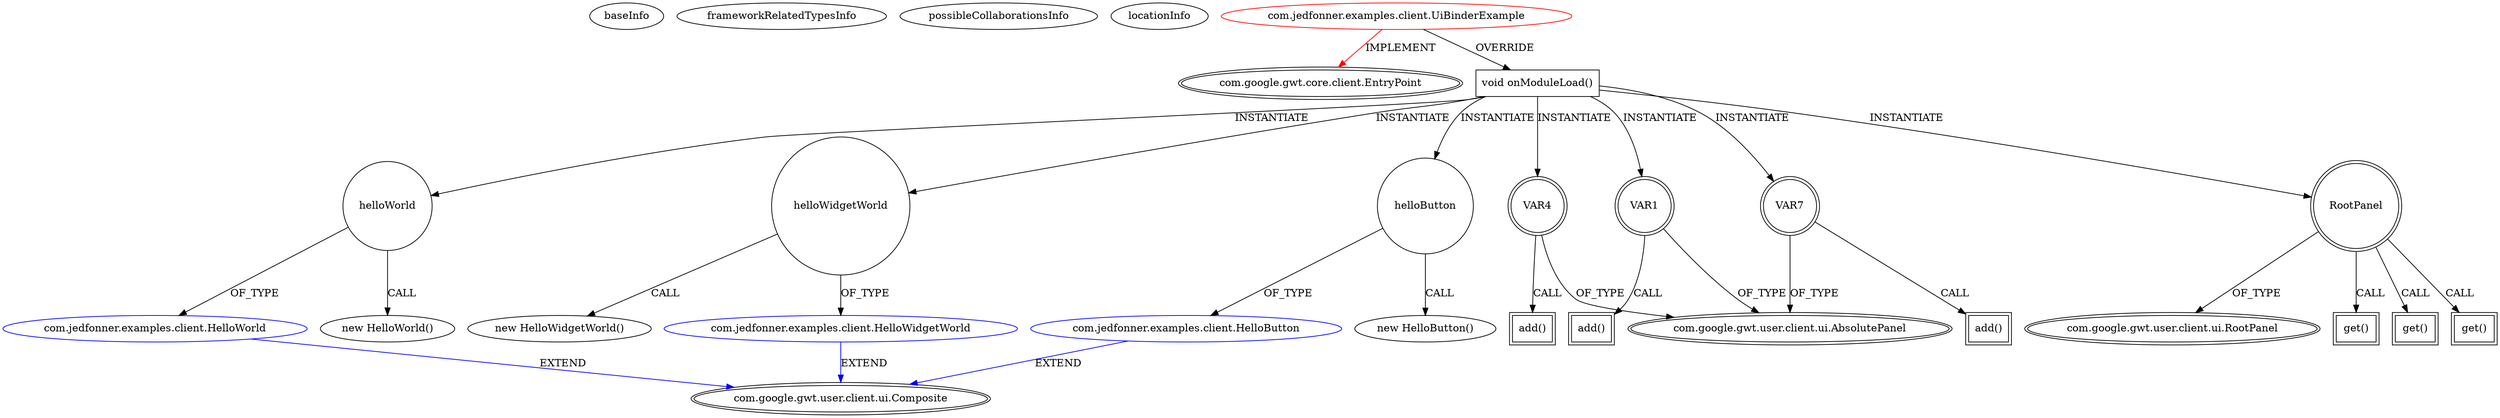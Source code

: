 digraph {
baseInfo[graphId=4713,category="extension_graph",isAnonymous=false,possibleRelation=true]
frameworkRelatedTypesInfo[0="com.google.gwt.core.client.EntryPoint"]
possibleCollaborationsInfo[0="4713~OVERRIDING_METHOD_DECLARATION-INSTANTIATION-~com.google.gwt.core.client.EntryPoint ~com.google.gwt.user.client.ui.Composite ~false~false"]
locationInfo[projectName="yossren-UIBinderExample",filePath="/yossren-UIBinderExample/UIBinderExample-master/src/com/jedfonner/examples/client/UiBinderExample.java",contextSignature="UiBinderExample",graphId="4713"]
0[label="com.jedfonner.examples.client.UiBinderExample",vertexType="ROOT_CLIENT_CLASS_DECLARATION",isFrameworkType=false,color=red]
1[label="com.google.gwt.core.client.EntryPoint",vertexType="FRAMEWORK_INTERFACE_TYPE",isFrameworkType=true,peripheries=2]
2[label="void onModuleLoad()",vertexType="OVERRIDING_METHOD_DECLARATION",isFrameworkType=false,shape=box]
4[label="helloWorld",vertexType="VARIABLE_EXPRESION",isFrameworkType=false,shape=circle]
5[label="com.jedfonner.examples.client.HelloWorld",vertexType="REFERENCE_CLIENT_CLASS_DECLARATION",isFrameworkType=false,color=blue]
6[label="com.google.gwt.user.client.ui.Composite",vertexType="FRAMEWORK_CLASS_TYPE",isFrameworkType=true,peripheries=2]
3[label="new HelloWorld()",vertexType="CONSTRUCTOR_CALL",isFrameworkType=false]
7[label="VAR1",vertexType="VARIABLE_EXPRESION",isFrameworkType=true,peripheries=2,shape=circle]
9[label="com.google.gwt.user.client.ui.AbsolutePanel",vertexType="FRAMEWORK_CLASS_TYPE",isFrameworkType=true,peripheries=2]
8[label="add()",vertexType="INSIDE_CALL",isFrameworkType=true,peripheries=2,shape=box]
10[label="RootPanel",vertexType="VARIABLE_EXPRESION",isFrameworkType=true,peripheries=2,shape=circle]
12[label="com.google.gwt.user.client.ui.RootPanel",vertexType="FRAMEWORK_CLASS_TYPE",isFrameworkType=true,peripheries=2]
11[label="get()",vertexType="INSIDE_CALL",isFrameworkType=true,peripheries=2,shape=box]
14[label="helloWidgetWorld",vertexType="VARIABLE_EXPRESION",isFrameworkType=false,shape=circle]
15[label="com.jedfonner.examples.client.HelloWidgetWorld",vertexType="REFERENCE_CLIENT_CLASS_DECLARATION",isFrameworkType=false,color=blue]
13[label="new HelloWidgetWorld()",vertexType="CONSTRUCTOR_CALL",isFrameworkType=false]
17[label="VAR4",vertexType="VARIABLE_EXPRESION",isFrameworkType=true,peripheries=2,shape=circle]
18[label="add()",vertexType="INSIDE_CALL",isFrameworkType=true,peripheries=2,shape=box]
21[label="get()",vertexType="INSIDE_CALL",isFrameworkType=true,peripheries=2,shape=box]
23[label="helloButton",vertexType="VARIABLE_EXPRESION",isFrameworkType=false,shape=circle]
24[label="com.jedfonner.examples.client.HelloButton",vertexType="REFERENCE_CLIENT_CLASS_DECLARATION",isFrameworkType=false,color=blue]
22[label="new HelloButton()",vertexType="CONSTRUCTOR_CALL",isFrameworkType=false]
26[label="VAR7",vertexType="VARIABLE_EXPRESION",isFrameworkType=true,peripheries=2,shape=circle]
27[label="add()",vertexType="INSIDE_CALL",isFrameworkType=true,peripheries=2,shape=box]
30[label="get()",vertexType="INSIDE_CALL",isFrameworkType=true,peripheries=2,shape=box]
0->1[label="IMPLEMENT",color=red]
0->2[label="OVERRIDE"]
2->4[label="INSTANTIATE"]
5->6[label="EXTEND",color=blue]
4->5[label="OF_TYPE"]
4->3[label="CALL"]
2->7[label="INSTANTIATE"]
7->9[label="OF_TYPE"]
7->8[label="CALL"]
2->10[label="INSTANTIATE"]
10->12[label="OF_TYPE"]
10->11[label="CALL"]
2->14[label="INSTANTIATE"]
15->6[label="EXTEND",color=blue]
14->15[label="OF_TYPE"]
14->13[label="CALL"]
2->17[label="INSTANTIATE"]
17->9[label="OF_TYPE"]
17->18[label="CALL"]
10->21[label="CALL"]
2->23[label="INSTANTIATE"]
24->6[label="EXTEND",color=blue]
23->24[label="OF_TYPE"]
23->22[label="CALL"]
2->26[label="INSTANTIATE"]
26->9[label="OF_TYPE"]
26->27[label="CALL"]
10->30[label="CALL"]
}
